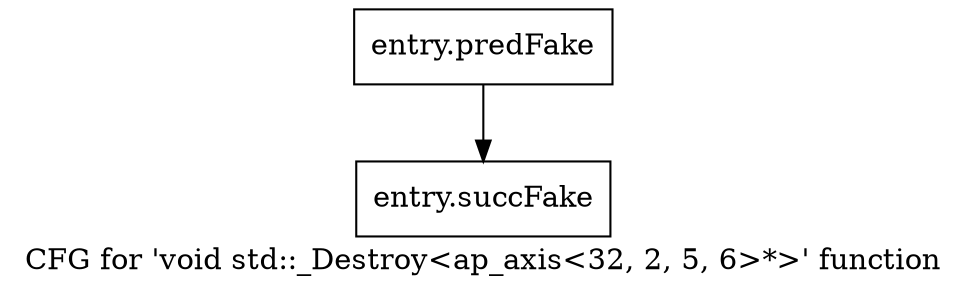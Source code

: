 digraph "CFG for 'void std::_Destroy\<ap_axis\<32, 2, 5, 6\>*\>' function" {
	label="CFG for 'void std::_Destroy\<ap_axis\<32, 2, 5, 6\>*\>' function";

	Node0x47e94f0 [shape=record,filename="",linenumber="",label="{entry.predFake}"];
	Node0x47e94f0 -> Node0x47ea970[ callList="" memoryops="" filename="/proj/xbuilds/2019.2_0801_1/installs/lin64/Vivado/HEAD/tps/lnx64/gcc-6.2.0/lib/gcc/x86_64-pc-linux-gnu/6.2.0/../../../../include/c++/6.2.0/bits/stl_construct.h"];
	Node0x47ea970 [shape=record,filename="/proj/xbuilds/2019.2_0801_1/installs/lin64/Vivado/HEAD/tps/lnx64/gcc-6.2.0/lib/gcc/x86_64-pc-linux-gnu/6.2.0/../../../../include/c++/6.2.0/bits/stl_construct.h",linenumber="128",label="{entry.succFake}"];
}
